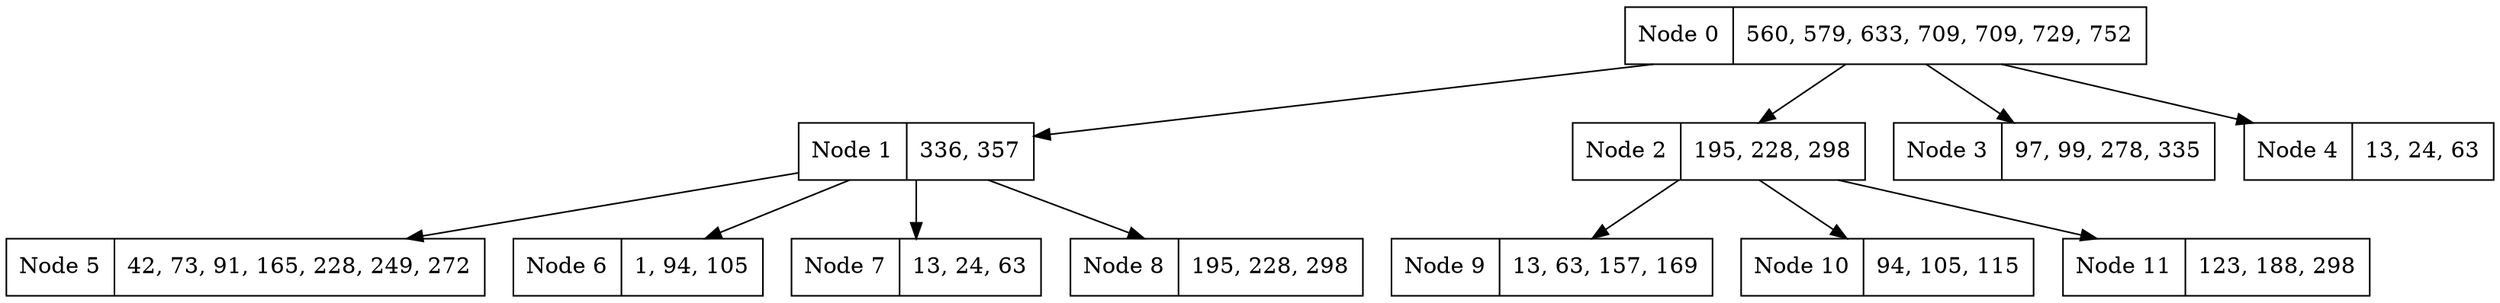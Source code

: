 digraph H {
"0" [
  label = "Node 0 | 560, 579, 633, 709, 709, 729, 752 "
  shape="record"
];
"0" -> "1"
"1" [
  label = "Node 1 | 336, 357 "
  shape="record"
];
"1" -> "5"
"5" [
  label = "Node 5 | 42, 73, 91, 165, 228, 249, 272 "
  shape="record"
];
"1" -> "6"
"6" [
  label = "Node 6 | 1, 94, 105 "
  shape="record"
];
"1" -> "7"
"7" [
  label = "Node 7 | 13, 24, 63 "
  shape="record"
];
"1" -> "8"
"8" [
  label = "Node 8 | 195, 228, 298 "
  shape="record"
];
"0" -> "2"
"2" [
  label = "Node 2 | 195, 228, 298 "
  shape="record"
];
"2" -> "9"
"9" [
  label = "Node 9 | 13, 63, 157, 169 "
  shape="record"
];
"2" -> "10"
"10" [
  label = "Node 10 | 94, 105, 115 "
  shape="record"
];
"2" -> "11"
"11" [
  label = "Node 11 | 123, 188, 298 "
  shape="record"
];
"0" -> "3"
"3" [
  label = "Node 3 | 97, 99, 278, 335 "
  shape="record"
];
"0" -> "4"
"4" [
  label = "Node 4 | 13, 24, 63 "
  shape="record"
];
}
